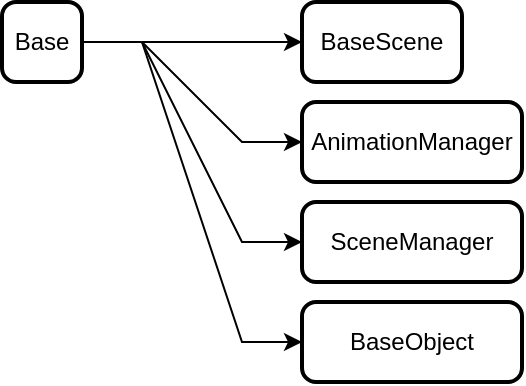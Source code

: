 <mxfile version="16.5.1" type="device"><diagram id="50bdA4bB9qpWhGaJ8KsS" name="Страница 1"><mxGraphModel dx="240" dy="591" grid="1" gridSize="10" guides="1" tooltips="1" connect="1" arrows="1" fold="1" page="1" pageScale="1" pageWidth="827" pageHeight="1169" math="0" shadow="0"><root><mxCell id="0"/><mxCell id="1" parent="0"/><mxCell id="d55t7wZ17DQhOWCEl0rn-3" style="edgeStyle=entityRelationEdgeStyle;rounded=0;orthogonalLoop=1;jettySize=auto;html=1;exitX=1;exitY=0.5;exitDx=0;exitDy=0;entryX=0;entryY=0.5;entryDx=0;entryDy=0;" edge="1" parent="1" source="d55t7wZ17DQhOWCEl0rn-1" target="d55t7wZ17DQhOWCEl0rn-2"><mxGeometry relative="1" as="geometry"/></mxCell><mxCell id="d55t7wZ17DQhOWCEl0rn-5" style="edgeStyle=entityRelationEdgeStyle;rounded=0;orthogonalLoop=1;jettySize=auto;html=1;exitX=1;exitY=0.5;exitDx=0;exitDy=0;entryX=0;entryY=0.5;entryDx=0;entryDy=0;" edge="1" parent="1" source="d55t7wZ17DQhOWCEl0rn-1" target="d55t7wZ17DQhOWCEl0rn-4"><mxGeometry relative="1" as="geometry"/></mxCell><mxCell id="d55t7wZ17DQhOWCEl0rn-7" style="edgeStyle=entityRelationEdgeStyle;rounded=0;orthogonalLoop=1;jettySize=auto;html=1;exitX=1;exitY=0.5;exitDx=0;exitDy=0;entryX=0;entryY=0.5;entryDx=0;entryDy=0;" edge="1" parent="1" source="d55t7wZ17DQhOWCEl0rn-1" target="d55t7wZ17DQhOWCEl0rn-6"><mxGeometry relative="1" as="geometry"/></mxCell><mxCell id="d55t7wZ17DQhOWCEl0rn-9" style="edgeStyle=entityRelationEdgeStyle;rounded=0;orthogonalLoop=1;jettySize=auto;html=1;exitX=1;exitY=0.5;exitDx=0;exitDy=0;entryX=0;entryY=0.5;entryDx=0;entryDy=0;" edge="1" parent="1" source="d55t7wZ17DQhOWCEl0rn-1" target="d55t7wZ17DQhOWCEl0rn-8"><mxGeometry relative="1" as="geometry"/></mxCell><mxCell id="d55t7wZ17DQhOWCEl0rn-1" value="Base" style="rounded=1;whiteSpace=wrap;html=1;absoluteArcSize=1;arcSize=14;strokeWidth=2;" vertex="1" parent="1"><mxGeometry x="60" y="80" width="40" height="40" as="geometry"/></mxCell><mxCell id="d55t7wZ17DQhOWCEl0rn-2" value="BaseScene" style="rounded=1;whiteSpace=wrap;html=1;absoluteArcSize=1;arcSize=14;strokeWidth=2;" vertex="1" parent="1"><mxGeometry x="210" y="80" width="80" height="40" as="geometry"/></mxCell><mxCell id="d55t7wZ17DQhOWCEl0rn-4" value="AnimationManager" style="rounded=1;whiteSpace=wrap;html=1;absoluteArcSize=1;arcSize=14;strokeWidth=2;" vertex="1" parent="1"><mxGeometry x="210" y="130" width="110" height="40" as="geometry"/></mxCell><mxCell id="d55t7wZ17DQhOWCEl0rn-6" value="SceneManager" style="rounded=1;whiteSpace=wrap;html=1;absoluteArcSize=1;arcSize=14;strokeWidth=2;" vertex="1" parent="1"><mxGeometry x="210" y="180" width="110" height="40" as="geometry"/></mxCell><mxCell id="d55t7wZ17DQhOWCEl0rn-8" value="BaseObject" style="rounded=1;whiteSpace=wrap;html=1;absoluteArcSize=1;arcSize=14;strokeWidth=2;" vertex="1" parent="1"><mxGeometry x="210" y="230" width="110" height="40" as="geometry"/></mxCell></root></mxGraphModel></diagram></mxfile>